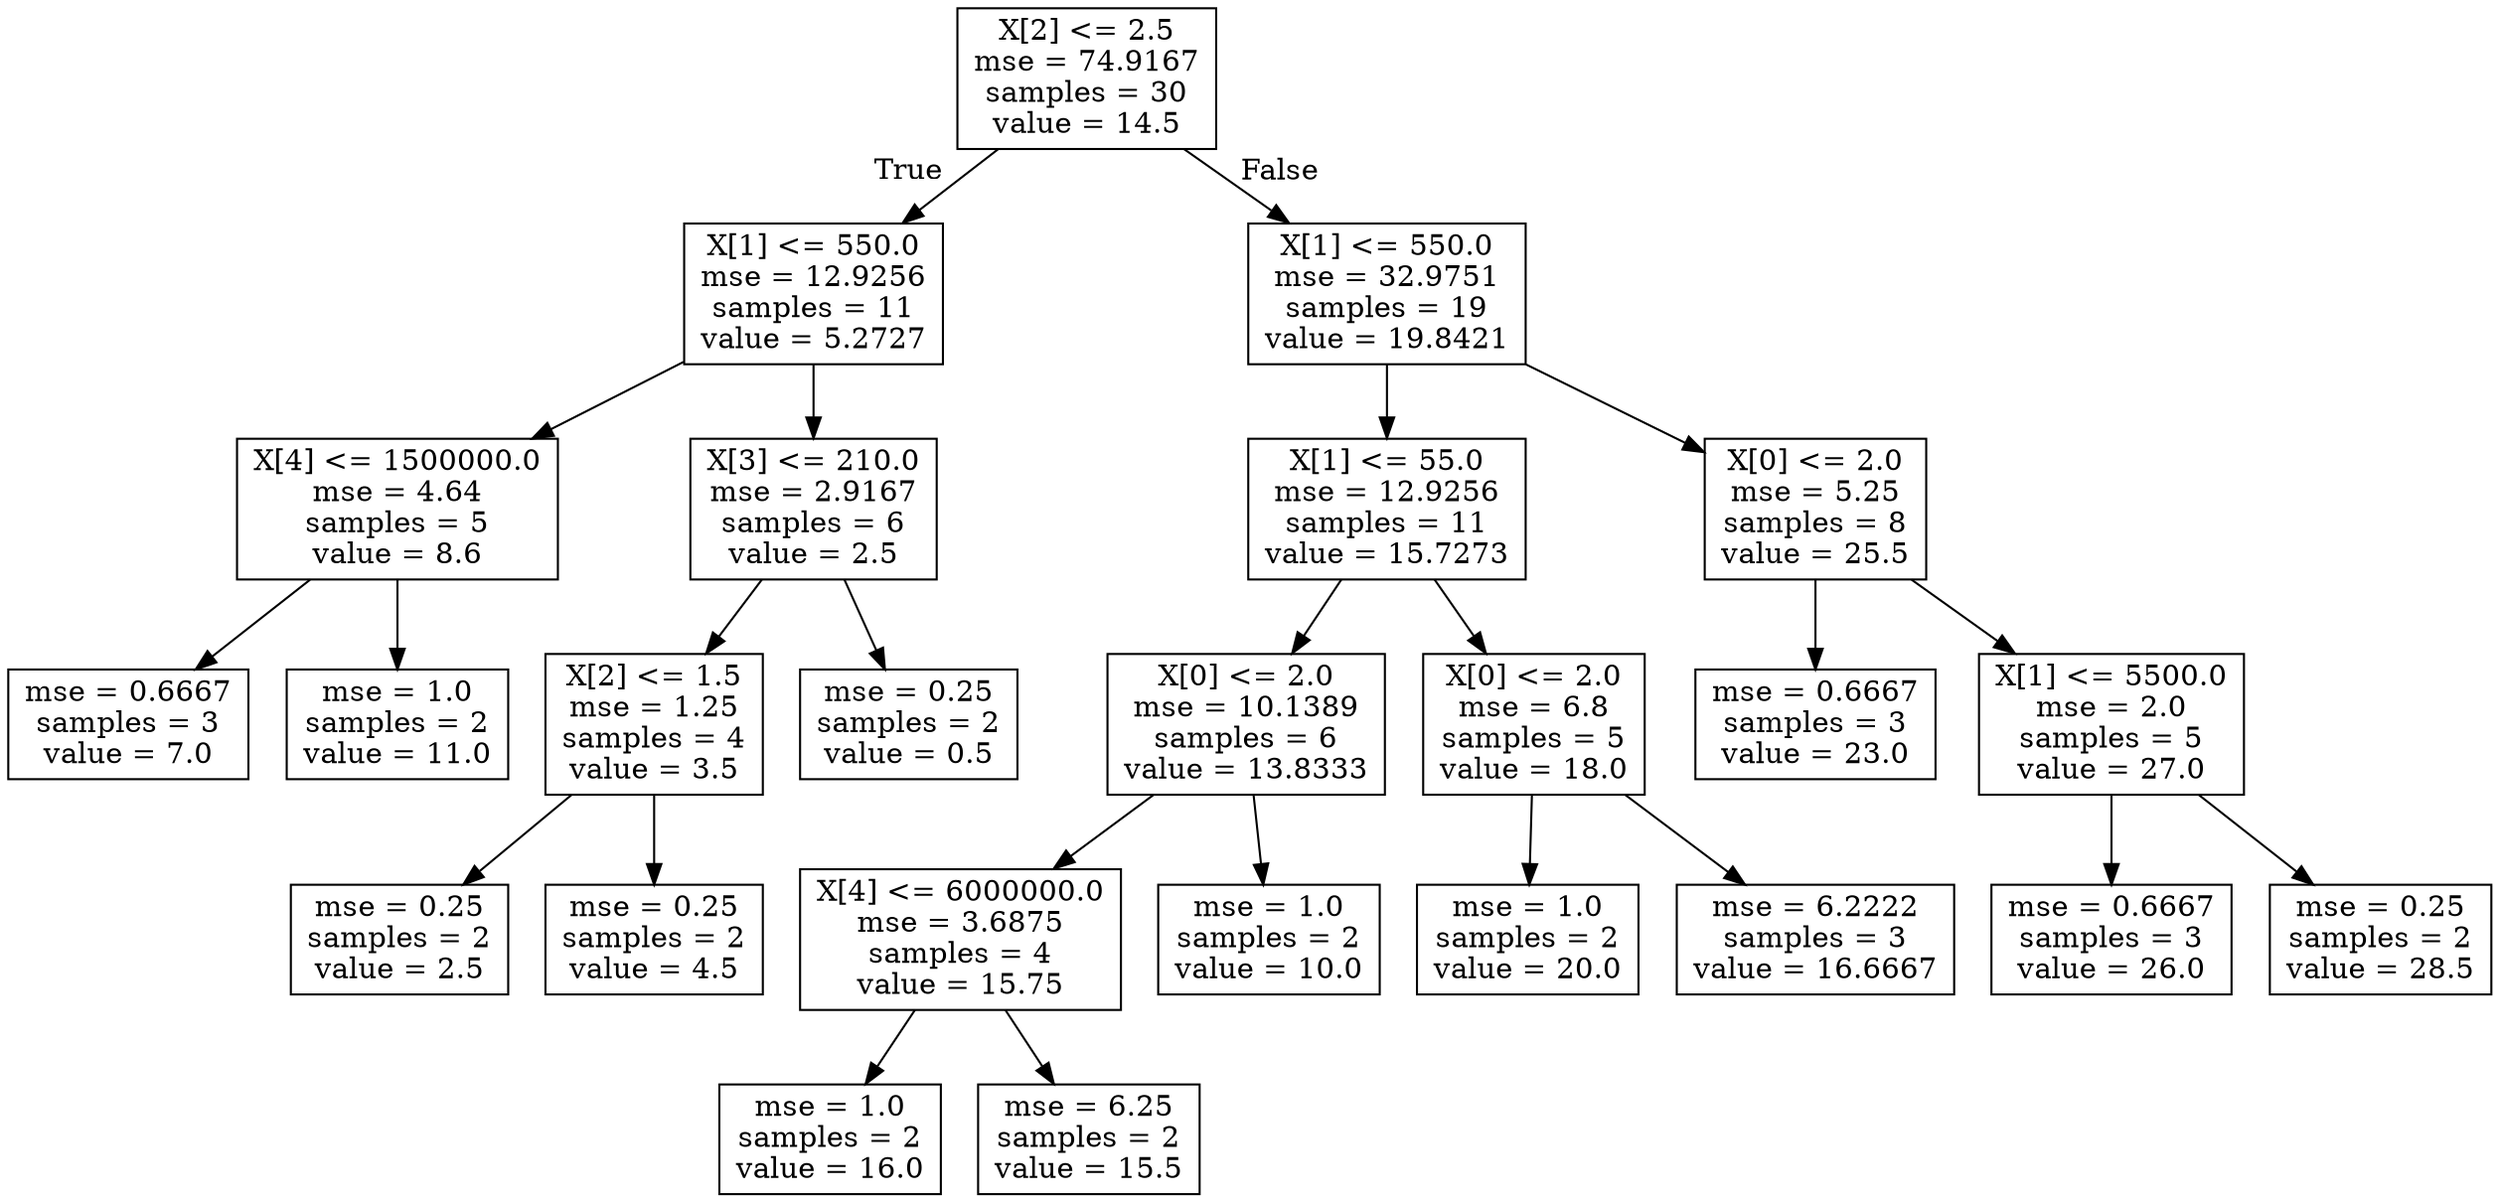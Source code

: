 digraph Tree {
node [shape=box] ;
0 [label="X[2] <= 2.5\nmse = 74.9167\nsamples = 30\nvalue = 14.5"] ;
1 [label="X[1] <= 550.0\nmse = 12.9256\nsamples = 11\nvalue = 5.2727"] ;
0 -> 1 [labeldistance=2.5, labelangle=45, headlabel="True"] ;
2 [label="X[4] <= 1500000.0\nmse = 4.64\nsamples = 5\nvalue = 8.6"] ;
1 -> 2 ;
3 [label="mse = 0.6667\nsamples = 3\nvalue = 7.0"] ;
2 -> 3 ;
4 [label="mse = 1.0\nsamples = 2\nvalue = 11.0"] ;
2 -> 4 ;
5 [label="X[3] <= 210.0\nmse = 2.9167\nsamples = 6\nvalue = 2.5"] ;
1 -> 5 ;
6 [label="X[2] <= 1.5\nmse = 1.25\nsamples = 4\nvalue = 3.5"] ;
5 -> 6 ;
7 [label="mse = 0.25\nsamples = 2\nvalue = 2.5"] ;
6 -> 7 ;
8 [label="mse = 0.25\nsamples = 2\nvalue = 4.5"] ;
6 -> 8 ;
9 [label="mse = 0.25\nsamples = 2\nvalue = 0.5"] ;
5 -> 9 ;
10 [label="X[1] <= 550.0\nmse = 32.9751\nsamples = 19\nvalue = 19.8421"] ;
0 -> 10 [labeldistance=2.5, labelangle=-45, headlabel="False"] ;
11 [label="X[1] <= 55.0\nmse = 12.9256\nsamples = 11\nvalue = 15.7273"] ;
10 -> 11 ;
12 [label="X[0] <= 2.0\nmse = 10.1389\nsamples = 6\nvalue = 13.8333"] ;
11 -> 12 ;
13 [label="X[4] <= 6000000.0\nmse = 3.6875\nsamples = 4\nvalue = 15.75"] ;
12 -> 13 ;
14 [label="mse = 1.0\nsamples = 2\nvalue = 16.0"] ;
13 -> 14 ;
15 [label="mse = 6.25\nsamples = 2\nvalue = 15.5"] ;
13 -> 15 ;
16 [label="mse = 1.0\nsamples = 2\nvalue = 10.0"] ;
12 -> 16 ;
17 [label="X[0] <= 2.0\nmse = 6.8\nsamples = 5\nvalue = 18.0"] ;
11 -> 17 ;
18 [label="mse = 1.0\nsamples = 2\nvalue = 20.0"] ;
17 -> 18 ;
19 [label="mse = 6.2222\nsamples = 3\nvalue = 16.6667"] ;
17 -> 19 ;
20 [label="X[0] <= 2.0\nmse = 5.25\nsamples = 8\nvalue = 25.5"] ;
10 -> 20 ;
21 [label="mse = 0.6667\nsamples = 3\nvalue = 23.0"] ;
20 -> 21 ;
22 [label="X[1] <= 5500.0\nmse = 2.0\nsamples = 5\nvalue = 27.0"] ;
20 -> 22 ;
23 [label="mse = 0.6667\nsamples = 3\nvalue = 26.0"] ;
22 -> 23 ;
24 [label="mse = 0.25\nsamples = 2\nvalue = 28.5"] ;
22 -> 24 ;
}